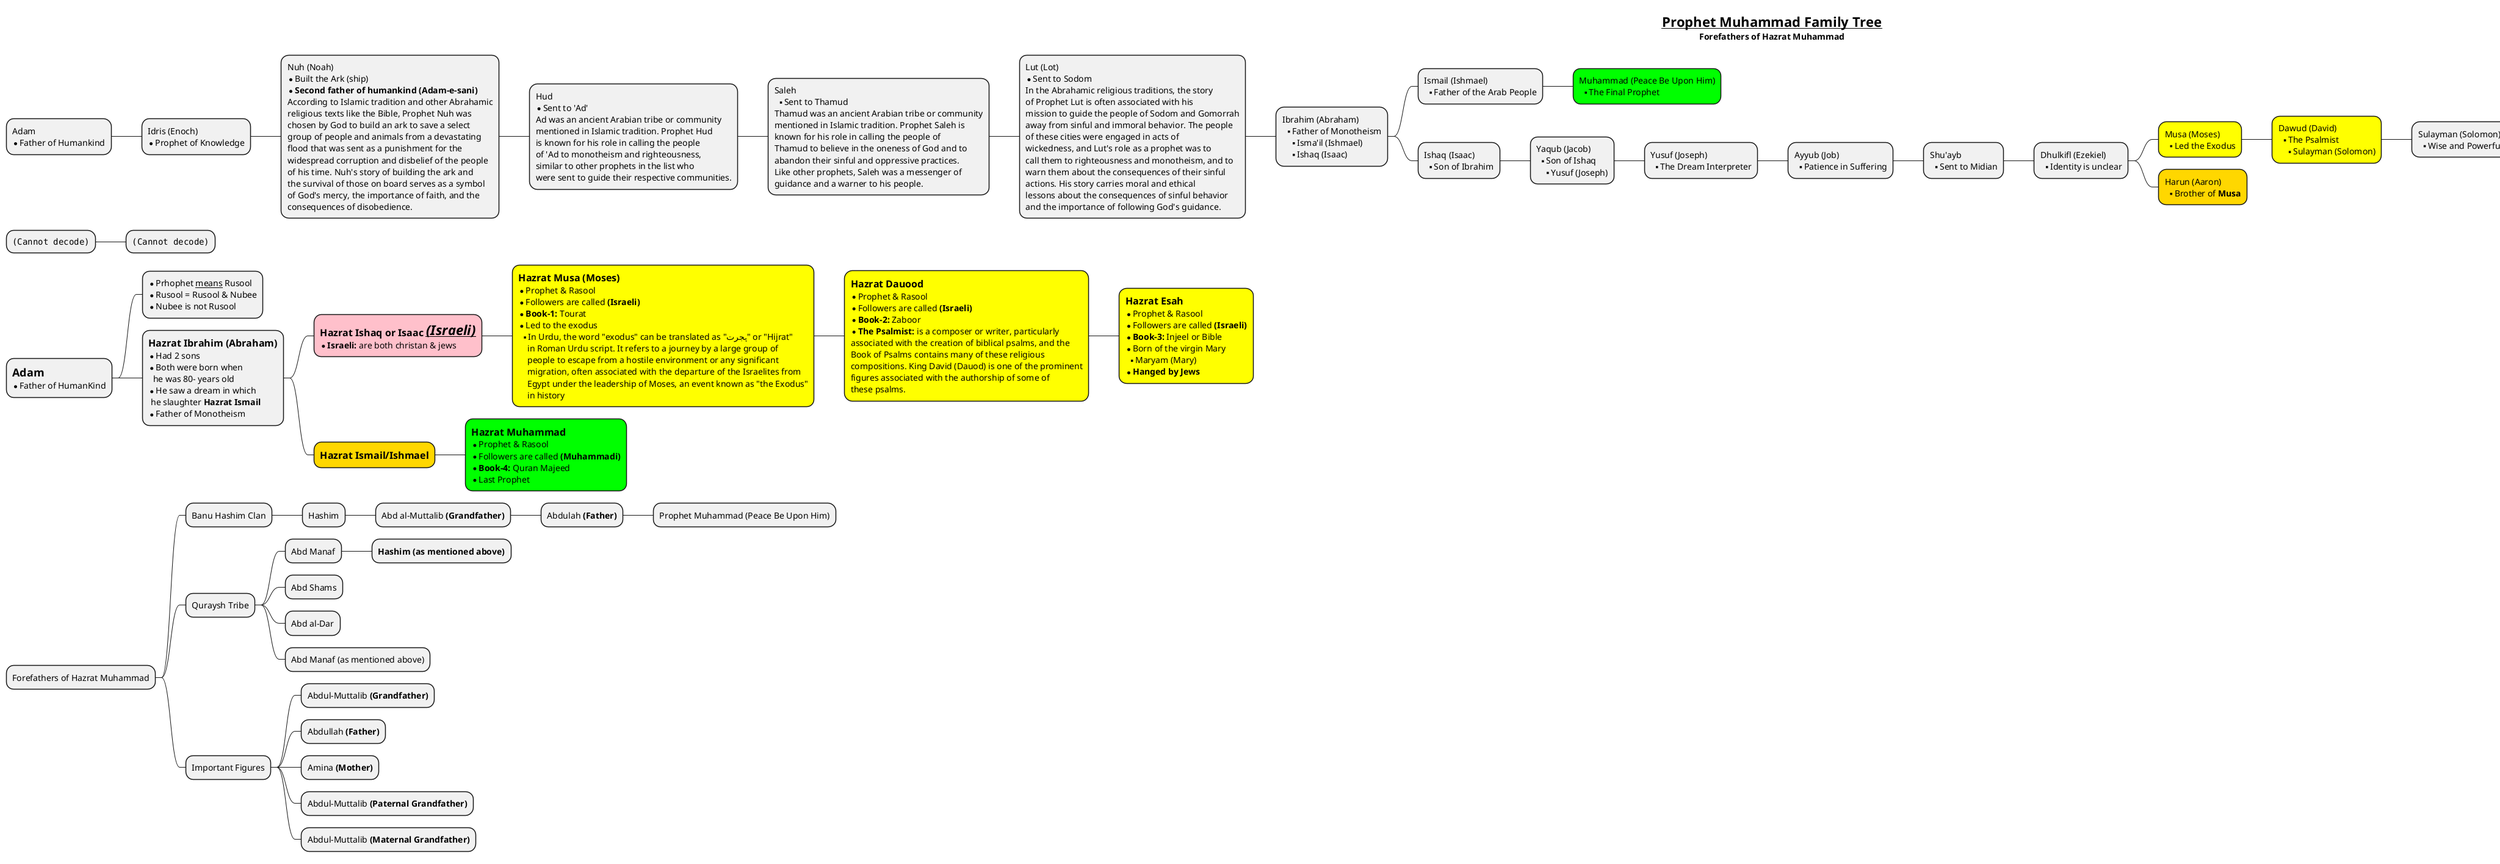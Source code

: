 @startmindmap
'!theme hacker

title = __Prophet Muhammad Family Tree__\nForefathers of Hazrat Muhammad


* Adam\n* Father of Humankind

** Idris (Enoch)\n* Prophet of Knowledge

***:Nuh (Noah)
* Built the Ark (ship)
* **Second father of humankind (Adam-e-sani)**
According to Islamic tradition and other Abrahamic
religious texts like the Bible, Prophet Nuh was
chosen by God to build an ark to save a select
group of people and animals from a devastating
flood that was sent as a punishment for the
widespread corruption and disbelief of the people
of his time. Nuh's story of building the ark and
the survival of those on board serves as a symbol
of God's mercy, the importance of faith, and the
consequences of disobedience.;

****:Hud
* Sent to 'Ad'
Ad was an ancient Arabian tribe or community
mentioned in Islamic tradition. Prophet Hud
is known for his role in calling the people
of 'Ad to monotheism and righteousness,
similar to other prophets in the list who
were sent to guide their respective communities.;

*****:Saleh
** Sent to Thamud
Thamud was an ancient Arabian tribe or community
mentioned in Islamic tradition. Prophet Saleh is
known for his role in calling the people of
Thamud to believe in the oneness of God and to
abandon their sinful and oppressive practices.
Like other prophets, Saleh was a messenger of
guidance and a warner to his people.;

******:Lut (Lot)
* Sent to Sodom
In the Abrahamic religious traditions, the story
of Prophet Lut is often associated with his
mission to guide the people of Sodom and Gomorrah
away from sinful and immoral behavior. The people
of these cities were engaged in acts of
wickedness, and Lut's role as a prophet was to
call them to righteousness and monotheism, and to
warn them about the consequences of their sinful
actions. His story carries moral and ethical
lessons about the consequences of sinful behavior
and the importance of following God's guidance.;

*******:Ibrahim (Abraham)
** Father of Monotheism
*** Isma'il (Ishmael)
*** Ishaq (Isaac);

********:Ismail (Ishmael)
** Father of the Arab People;

*********[#lime]:Muhammad (Peace Be Upon Him)
** The Final Prophet;


********:Ishaq (Isaac)
** Son of Ibrahim;

*********:Yaqub (Jacob)
** Son of Ishaq
*** Yusuf (Joseph);

**********:Yusuf (Joseph)
** The Dream Interpreter;

***********:Ayyub (Job)
** Patience in Suffering;

************:Shu'ayb
** Sent to Midian;

*************:Dhulkifl (Ezekiel)
** Identity is unclear;

**************[#yellow]:Musa (Moses)
** Led the Exodus;

***************[#yellow]:Dawud (David)
** The Psalmist
*** Sulayman (Solomon);

****************:Sulayman (Solomon)
** Wise and Powerful;

*****************:Ayyub (Job)
** Patience in Suffering;

******************:Yunus (Jonah)
** Swallowed by a Whale;

*******************[#gold]:Zakariya (Zechariah)
** Father of Yahya (John the Baptist);

********************[#gold]:Yahya (John the Baptist)
** **Announced the Coming of Isa**;

*********************[#yellow]:**Isa (Jesus)**
** Born of the Virgin Mary
*** Maryam (Mary);

********************** =In Year 1922\n<img:images/img.png>
*********************** =In year 2024\n<img:images/img_1.png>;

**************[#gold]:Harun (Aaron)
** Brother of **Musa**;



* <img:images/img_2.png>
** <img:images/img_3.png>



* =Adam \n* Father of HumanKind
**:* Prhophet __means__ Rusool
* Rusool = Rusool & Nubee
* Nubee is not Rusool;


**:==Hazrat Ibrahim (Abraham)
* Had 2 sons
* Both were born when
  he was 80- years old
* He saw a dream in which
 he slaughter **Hazrat Ismail**
* Father of Monotheism;
***[#pink]:==Hazrat Ishaq or Isaac //**__(Israeli)__**//
* **Israeli:** are both christan & jews;
****[#yellow]:==Hazrat Musa (Moses)
* Prophet & Rasool
* Followers are called **(Israeli)**
* **Book-1:** Tourat
* Led to the exodus
** In Urdu, the word "exodus" can be translated as "ہجرت" or "Hijrat"
    in Roman Urdu script. It refers to a journey by a large group of
    people to escape from a hostile environment or any significant
    migration, often associated with the departure of the Israelites from
    Egypt under the leadership of Moses, an event known as "the Exodus"
    in history;

*****[#yellow]:==Hazrat Dauood
* Prophet & Rasool
* Followers are called **(Israeli)**
* **Book-2:** Zaboor
* **The Psalmist:** is a composer or writer, particularly
associated with the creation of biblical psalms, and the
Book of Psalms contains many of these religious
compositions. King David (Dauod) is one of the prominent
figures associated with the authorship of some of
these psalms.;

******[#yellow]:==Hazrat Esah
* Prophet & Rasool
* Followers are called **(Israeli)**
* **Book-3:** Injeel or Bible
* Born of the virgin Mary
** Maryam (Mary)
* **Hanged by Jews**;
***[#gold] ==Hazrat Ismail/Ishmael
****[#lime]:==Hazrat Muhammad
* Prophet & Rasool
* Followers are called **(Muhammadi)**
* **Book-4:** Quran Majeed
* Last Prophet;




* Forefathers of Hazrat Muhammad
** Banu Hashim Clan
*** Hashim
**** Abd al-Muttalib **(Grandfather)**
***** Abdulah **(Father)**
****** Prophet Muhammad (Peace Be Upon Him)

** Quraysh Tribe
*** Abd Manaf
**** **Hashim (as mentioned above)**
*** Abd Shams
*** Abd al-Dar
*** Abd Manaf (as mentioned above)

** Important Figures
*** Abdul-Muttalib **(Grandfather)**
*** Abdullah **(Father)**
*** Amina **(Mother)**
*** Abdul-Muttalib **(Paternal Grandfather)**
*** Abdul-Muttalib **(Maternal Grandfather)**


@endmindmap



@endmindmap
